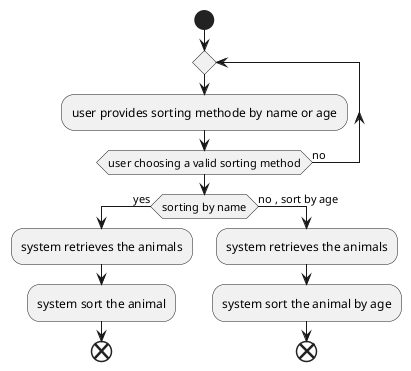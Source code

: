 @startuml

start

repeat
:user provides sorting methode by name or age;



repeat while  (user choosing a valid sorting method)is (no)

if(sorting by name)then(yes)
:system retrieves the animals;
:system sort the animal;
end;

else (no , sort by age)
:system retrieves the animals;
:system sort the animal by age;
end;



@enduml


